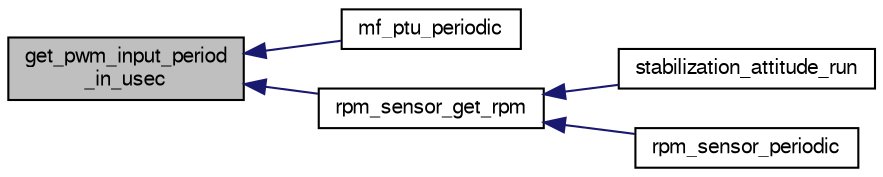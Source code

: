 digraph "get_pwm_input_period_in_usec"
{
  edge [fontname="FreeSans",fontsize="10",labelfontname="FreeSans",labelfontsize="10"];
  node [fontname="FreeSans",fontsize="10",shape=record];
  rankdir="LR";
  Node1 [label="get_pwm_input_period\l_in_usec",height=0.2,width=0.4,color="black", fillcolor="grey75", style="filled", fontcolor="black"];
  Node1 -> Node2 [dir="back",color="midnightblue",fontsize="10",style="solid",fontname="FreeSans"];
  Node2 [label="mf_ptu_periodic",height=0.2,width=0.4,color="black", fillcolor="white", style="filled",URL="$mf__ptu_8h.html#a1f3cab37f4f9e68bffb587d9661e0296"];
  Node1 -> Node3 [dir="back",color="midnightblue",fontsize="10",style="solid",fontname="FreeSans"];
  Node3 [label="rpm_sensor_get_rpm",height=0.2,width=0.4,color="black", fillcolor="white", style="filled",URL="$rpm__sensor_8h.html#a9a1ae07808a3f9b217e667660e4fd41a"];
  Node3 -> Node4 [dir="back",color="midnightblue",fontsize="10",style="solid",fontname="FreeSans"];
  Node4 [label="stabilization_attitude_run",height=0.2,width=0.4,color="black", fillcolor="white", style="filled",URL="$stabilization__attitude__heli__indi_8c.html#add1138c9aae1adaafdb42ddf2f0c039a"];
  Node3 -> Node5 [dir="back",color="midnightblue",fontsize="10",style="solid",fontname="FreeSans"];
  Node5 [label="rpm_sensor_periodic",height=0.2,width=0.4,color="black", fillcolor="white", style="filled",URL="$rpm__sensor_8h.html#a5550963597a0a9158031c44bbf5ecaf2"];
}
